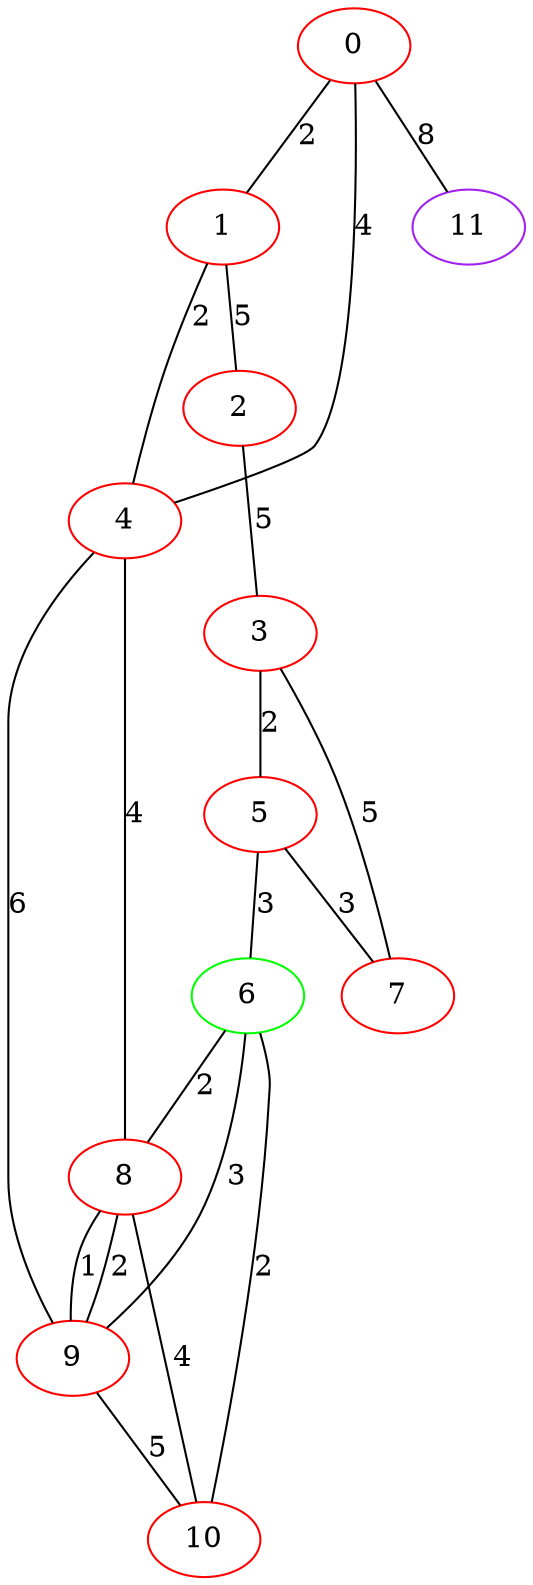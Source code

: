 graph "" {
0 [color=red, weight=1];
1 [color=red, weight=1];
2 [color=red, weight=1];
3 [color=red, weight=1];
4 [color=red, weight=1];
5 [color=red, weight=1];
6 [color=green, weight=2];
7 [color=red, weight=1];
8 [color=red, weight=1];
9 [color=red, weight=1];
10 [color=red, weight=1];
11 [color=purple, weight=4];
0 -- 1  [key=0, label=2];
0 -- 11  [key=0, label=8];
0 -- 4  [key=0, label=4];
1 -- 2  [key=0, label=5];
1 -- 4  [key=0, label=2];
2 -- 3  [key=0, label=5];
3 -- 5  [key=0, label=2];
3 -- 7  [key=0, label=5];
4 -- 8  [key=0, label=4];
4 -- 9  [key=0, label=6];
5 -- 6  [key=0, label=3];
5 -- 7  [key=0, label=3];
6 -- 8  [key=0, label=2];
6 -- 9  [key=0, label=3];
6 -- 10  [key=0, label=2];
8 -- 9  [key=0, label=1];
8 -- 9  [key=1, label=2];
8 -- 10  [key=0, label=4];
9 -- 10  [key=0, label=5];
}
